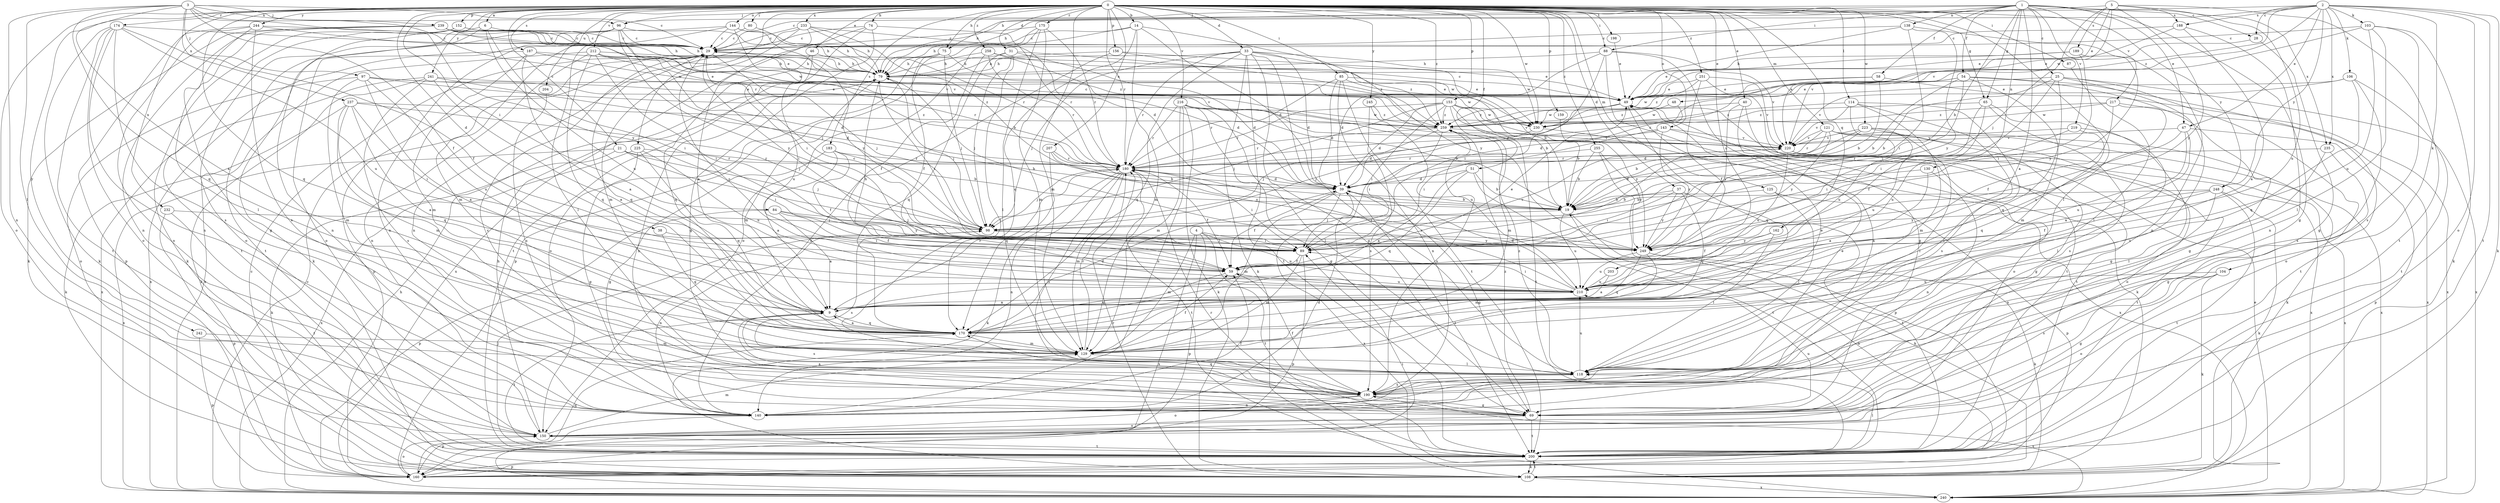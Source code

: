 strict digraph  {
0;
1;
2;
3;
4;
5;
6;
9;
14;
19;
21;
25;
28;
29;
31;
33;
37;
38;
39;
40;
46;
47;
48;
49;
51;
54;
58;
59;
65;
69;
74;
75;
79;
80;
84;
85;
87;
88;
89;
96;
97;
98;
103;
104;
106;
108;
114;
118;
121;
125;
129;
130;
138;
140;
143;
144;
150;
152;
153;
156;
159;
160;
162;
170;
174;
175;
180;
183;
187;
188;
189;
190;
198;
200;
203;
204;
207;
210;
212;
216;
217;
219;
220;
223;
225;
230;
232;
233;
235;
237;
239;
240;
241;
242;
244;
245;
248;
249;
251;
255;
258;
259;
0 -> 6  [label=a];
0 -> 14  [label=b];
0 -> 21  [label=c];
0 -> 31  [label=d];
0 -> 33  [label=d];
0 -> 37  [label=d];
0 -> 38  [label=d];
0 -> 40  [label=e];
0 -> 46  [label=e];
0 -> 51  [label=f];
0 -> 65  [label=g];
0 -> 74  [label=h];
0 -> 75  [label=h];
0 -> 80  [label=i];
0 -> 84  [label=i];
0 -> 85  [label=i];
0 -> 87  [label=i];
0 -> 88  [label=i];
0 -> 96  [label=j];
0 -> 114  [label=l];
0 -> 118  [label=l];
0 -> 121  [label=m];
0 -> 125  [label=m];
0 -> 129  [label=m];
0 -> 143  [label=o];
0 -> 144  [label=o];
0 -> 150  [label=o];
0 -> 152  [label=p];
0 -> 153  [label=p];
0 -> 156  [label=p];
0 -> 159  [label=p];
0 -> 162  [label=q];
0 -> 170  [label=q];
0 -> 174  [label=r];
0 -> 175  [label=r];
0 -> 180  [label=r];
0 -> 183  [label=s];
0 -> 187  [label=s];
0 -> 198  [label=t];
0 -> 203  [label=u];
0 -> 204  [label=u];
0 -> 207  [label=u];
0 -> 212  [label=v];
0 -> 216  [label=v];
0 -> 223  [label=w];
0 -> 225  [label=w];
0 -> 230  [label=w];
0 -> 232  [label=x];
0 -> 233  [label=x];
0 -> 241  [label=y];
0 -> 242  [label=y];
0 -> 244  [label=y];
0 -> 245  [label=y];
0 -> 248  [label=y];
0 -> 251  [label=z];
0 -> 255  [label=z];
0 -> 258  [label=z];
0 -> 259  [label=z];
1 -> 9  [label=a];
1 -> 19  [label=b];
1 -> 25  [label=c];
1 -> 28  [label=c];
1 -> 47  [label=e];
1 -> 54  [label=f];
1 -> 58  [label=f];
1 -> 65  [label=g];
1 -> 69  [label=g];
1 -> 75  [label=h];
1 -> 88  [label=i];
1 -> 96  [label=j];
1 -> 130  [label=n];
1 -> 138  [label=n];
1 -> 217  [label=v];
1 -> 219  [label=v];
1 -> 235  [label=x];
2 -> 28  [label=c];
2 -> 29  [label=c];
2 -> 47  [label=e];
2 -> 79  [label=h];
2 -> 103  [label=k];
2 -> 104  [label=k];
2 -> 106  [label=k];
2 -> 108  [label=k];
2 -> 150  [label=o];
2 -> 188  [label=s];
2 -> 200  [label=t];
2 -> 220  [label=v];
2 -> 235  [label=x];
2 -> 248  [label=y];
2 -> 259  [label=z];
3 -> 9  [label=a];
3 -> 29  [label=c];
3 -> 59  [label=f];
3 -> 96  [label=j];
3 -> 97  [label=j];
3 -> 118  [label=l];
3 -> 140  [label=n];
3 -> 170  [label=q];
3 -> 180  [label=r];
3 -> 237  [label=x];
3 -> 239  [label=x];
3 -> 249  [label=y];
4 -> 89  [label=i];
4 -> 129  [label=m];
4 -> 160  [label=p];
4 -> 200  [label=t];
4 -> 210  [label=u];
4 -> 240  [label=x];
5 -> 48  [label=e];
5 -> 79  [label=h];
5 -> 98  [label=j];
5 -> 188  [label=s];
5 -> 189  [label=s];
5 -> 200  [label=t];
5 -> 210  [label=u];
5 -> 230  [label=w];
5 -> 249  [label=y];
6 -> 29  [label=c];
6 -> 89  [label=i];
6 -> 150  [label=o];
6 -> 200  [label=t];
6 -> 210  [label=u];
9 -> 170  [label=q];
9 -> 180  [label=r];
9 -> 190  [label=s];
9 -> 200  [label=t];
14 -> 29  [label=c];
14 -> 39  [label=d];
14 -> 79  [label=h];
14 -> 129  [label=m];
14 -> 170  [label=q];
14 -> 249  [label=y];
19 -> 98  [label=j];
19 -> 108  [label=k];
19 -> 210  [label=u];
21 -> 89  [label=i];
21 -> 98  [label=j];
21 -> 108  [label=k];
21 -> 180  [label=r];
21 -> 240  [label=x];
25 -> 19  [label=b];
25 -> 49  [label=e];
25 -> 89  [label=i];
25 -> 150  [label=o];
25 -> 170  [label=q];
25 -> 190  [label=s];
25 -> 240  [label=x];
28 -> 49  [label=e];
28 -> 69  [label=g];
29 -> 79  [label=h];
29 -> 89  [label=i];
29 -> 98  [label=j];
29 -> 160  [label=p];
29 -> 170  [label=q];
31 -> 39  [label=d];
31 -> 79  [label=h];
31 -> 98  [label=j];
31 -> 118  [label=l];
31 -> 170  [label=q];
31 -> 259  [label=z];
33 -> 19  [label=b];
33 -> 39  [label=d];
33 -> 69  [label=g];
33 -> 79  [label=h];
33 -> 98  [label=j];
33 -> 108  [label=k];
33 -> 118  [label=l];
33 -> 170  [label=q];
33 -> 180  [label=r];
33 -> 200  [label=t];
33 -> 230  [label=w];
37 -> 19  [label=b];
37 -> 89  [label=i];
37 -> 170  [label=q];
37 -> 200  [label=t];
37 -> 249  [label=y];
38 -> 89  [label=i];
38 -> 170  [label=q];
39 -> 19  [label=b];
39 -> 59  [label=f];
39 -> 69  [label=g];
39 -> 129  [label=m];
39 -> 200  [label=t];
39 -> 240  [label=x];
40 -> 150  [label=o];
40 -> 200  [label=t];
40 -> 249  [label=y];
40 -> 259  [label=z];
46 -> 79  [label=h];
46 -> 170  [label=q];
46 -> 210  [label=u];
47 -> 9  [label=a];
47 -> 160  [label=p];
47 -> 210  [label=u];
47 -> 220  [label=v];
47 -> 249  [label=y];
48 -> 39  [label=d];
48 -> 230  [label=w];
49 -> 29  [label=c];
49 -> 108  [label=k];
49 -> 170  [label=q];
49 -> 180  [label=r];
49 -> 230  [label=w];
49 -> 259  [label=z];
51 -> 9  [label=a];
51 -> 19  [label=b];
51 -> 39  [label=d];
51 -> 170  [label=q];
51 -> 200  [label=t];
54 -> 19  [label=b];
54 -> 49  [label=e];
54 -> 69  [label=g];
54 -> 98  [label=j];
54 -> 129  [label=m];
54 -> 180  [label=r];
54 -> 200  [label=t];
58 -> 19  [label=b];
58 -> 49  [label=e];
58 -> 240  [label=x];
58 -> 259  [label=z];
59 -> 49  [label=e];
59 -> 79  [label=h];
59 -> 170  [label=q];
59 -> 210  [label=u];
65 -> 59  [label=f];
65 -> 69  [label=g];
65 -> 190  [label=s];
65 -> 210  [label=u];
65 -> 259  [label=z];
69 -> 9  [label=a];
69 -> 79  [label=h];
69 -> 150  [label=o];
69 -> 200  [label=t];
69 -> 210  [label=u];
69 -> 259  [label=z];
74 -> 29  [label=c];
74 -> 69  [label=g];
74 -> 180  [label=r];
74 -> 200  [label=t];
74 -> 240  [label=x];
75 -> 59  [label=f];
75 -> 79  [label=h];
75 -> 98  [label=j];
75 -> 150  [label=o];
75 -> 259  [label=z];
79 -> 49  [label=e];
79 -> 89  [label=i];
79 -> 98  [label=j];
79 -> 129  [label=m];
80 -> 29  [label=c];
80 -> 79  [label=h];
84 -> 9  [label=a];
84 -> 59  [label=f];
84 -> 98  [label=j];
84 -> 160  [label=p];
84 -> 249  [label=y];
85 -> 19  [label=b];
85 -> 39  [label=d];
85 -> 49  [label=e];
85 -> 140  [label=n];
85 -> 180  [label=r];
85 -> 200  [label=t];
87 -> 118  [label=l];
88 -> 39  [label=d];
88 -> 69  [label=g];
88 -> 79  [label=h];
88 -> 89  [label=i];
88 -> 140  [label=n];
88 -> 220  [label=v];
89 -> 59  [label=f];
89 -> 129  [label=m];
89 -> 160  [label=p];
89 -> 220  [label=v];
96 -> 29  [label=c];
96 -> 79  [label=h];
96 -> 98  [label=j];
96 -> 108  [label=k];
96 -> 129  [label=m];
96 -> 140  [label=n];
96 -> 249  [label=y];
97 -> 9  [label=a];
97 -> 49  [label=e];
97 -> 129  [label=m];
97 -> 150  [label=o];
97 -> 210  [label=u];
97 -> 230  [label=w];
97 -> 259  [label=z];
98 -> 89  [label=i];
98 -> 140  [label=n];
98 -> 190  [label=s];
98 -> 249  [label=y];
103 -> 29  [label=c];
103 -> 108  [label=k];
103 -> 118  [label=l];
103 -> 190  [label=s];
103 -> 210  [label=u];
103 -> 220  [label=v];
104 -> 69  [label=g];
104 -> 108  [label=k];
104 -> 150  [label=o];
104 -> 190  [label=s];
104 -> 210  [label=u];
106 -> 49  [label=e];
106 -> 170  [label=q];
106 -> 190  [label=s];
106 -> 200  [label=t];
106 -> 220  [label=v];
108 -> 180  [label=r];
108 -> 200  [label=t];
108 -> 240  [label=x];
114 -> 118  [label=l];
114 -> 129  [label=m];
114 -> 190  [label=s];
114 -> 210  [label=u];
114 -> 220  [label=v];
114 -> 259  [label=z];
118 -> 190  [label=s];
118 -> 210  [label=u];
118 -> 259  [label=z];
121 -> 89  [label=i];
121 -> 108  [label=k];
121 -> 118  [label=l];
121 -> 150  [label=o];
121 -> 180  [label=r];
121 -> 220  [label=v];
121 -> 249  [label=y];
125 -> 19  [label=b];
125 -> 118  [label=l];
125 -> 160  [label=p];
129 -> 49  [label=e];
129 -> 59  [label=f];
129 -> 118  [label=l];
129 -> 180  [label=r];
130 -> 9  [label=a];
130 -> 39  [label=d];
130 -> 140  [label=n];
138 -> 29  [label=c];
138 -> 49  [label=e];
138 -> 89  [label=i];
138 -> 140  [label=n];
138 -> 249  [label=y];
140 -> 39  [label=d];
140 -> 59  [label=f];
140 -> 160  [label=p];
143 -> 89  [label=i];
143 -> 98  [label=j];
143 -> 220  [label=v];
143 -> 240  [label=x];
143 -> 249  [label=y];
144 -> 29  [label=c];
144 -> 89  [label=i];
144 -> 118  [label=l];
144 -> 150  [label=o];
144 -> 180  [label=r];
144 -> 249  [label=y];
150 -> 79  [label=h];
150 -> 129  [label=m];
150 -> 200  [label=t];
152 -> 29  [label=c];
152 -> 79  [label=h];
152 -> 108  [label=k];
152 -> 140  [label=n];
152 -> 200  [label=t];
153 -> 39  [label=d];
153 -> 89  [label=i];
153 -> 98  [label=j];
153 -> 129  [label=m];
153 -> 180  [label=r];
153 -> 200  [label=t];
153 -> 220  [label=v];
153 -> 230  [label=w];
153 -> 249  [label=y];
153 -> 259  [label=z];
156 -> 49  [label=e];
156 -> 79  [label=h];
156 -> 140  [label=n];
156 -> 259  [label=z];
159 -> 19  [label=b];
160 -> 19  [label=b];
160 -> 29  [label=c];
160 -> 89  [label=i];
160 -> 150  [label=o];
160 -> 170  [label=q];
162 -> 59  [label=f];
162 -> 118  [label=l];
162 -> 249  [label=y];
170 -> 9  [label=a];
170 -> 39  [label=d];
170 -> 129  [label=m];
174 -> 29  [label=c];
174 -> 59  [label=f];
174 -> 108  [label=k];
174 -> 140  [label=n];
174 -> 150  [label=o];
174 -> 190  [label=s];
174 -> 200  [label=t];
174 -> 210  [label=u];
175 -> 29  [label=c];
175 -> 118  [label=l];
175 -> 129  [label=m];
175 -> 150  [label=o];
175 -> 160  [label=p];
175 -> 180  [label=r];
180 -> 39  [label=d];
180 -> 59  [label=f];
180 -> 89  [label=i];
180 -> 98  [label=j];
180 -> 108  [label=k];
180 -> 129  [label=m];
180 -> 140  [label=n];
180 -> 190  [label=s];
180 -> 200  [label=t];
183 -> 9  [label=a];
183 -> 19  [label=b];
183 -> 59  [label=f];
183 -> 69  [label=g];
183 -> 180  [label=r];
187 -> 9  [label=a];
187 -> 49  [label=e];
187 -> 79  [label=h];
187 -> 129  [label=m];
187 -> 240  [label=x];
188 -> 9  [label=a];
188 -> 29  [label=c];
188 -> 49  [label=e];
188 -> 140  [label=n];
189 -> 49  [label=e];
189 -> 79  [label=h];
189 -> 89  [label=i];
189 -> 249  [label=y];
190 -> 29  [label=c];
190 -> 49  [label=e];
190 -> 59  [label=f];
190 -> 69  [label=g];
190 -> 140  [label=n];
190 -> 150  [label=o];
190 -> 170  [label=q];
198 -> 49  [label=e];
200 -> 98  [label=j];
200 -> 108  [label=k];
200 -> 118  [label=l];
200 -> 160  [label=p];
200 -> 180  [label=r];
203 -> 9  [label=a];
203 -> 210  [label=u];
204 -> 190  [label=s];
207 -> 19  [label=b];
207 -> 170  [label=q];
207 -> 180  [label=r];
207 -> 249  [label=y];
210 -> 9  [label=a];
210 -> 29  [label=c];
210 -> 39  [label=d];
210 -> 89  [label=i];
210 -> 180  [label=r];
212 -> 39  [label=d];
212 -> 79  [label=h];
212 -> 89  [label=i];
212 -> 140  [label=n];
212 -> 170  [label=q];
212 -> 180  [label=r];
212 -> 220  [label=v];
212 -> 240  [label=x];
216 -> 19  [label=b];
216 -> 69  [label=g];
216 -> 108  [label=k];
216 -> 118  [label=l];
216 -> 129  [label=m];
216 -> 140  [label=n];
216 -> 180  [label=r];
216 -> 230  [label=w];
217 -> 59  [label=f];
217 -> 210  [label=u];
217 -> 230  [label=w];
217 -> 240  [label=x];
217 -> 259  [label=z];
219 -> 89  [label=i];
219 -> 118  [label=l];
219 -> 170  [label=q];
219 -> 220  [label=v];
220 -> 180  [label=r];
220 -> 200  [label=t];
220 -> 210  [label=u];
220 -> 240  [label=x];
223 -> 19  [label=b];
223 -> 39  [label=d];
223 -> 69  [label=g];
223 -> 210  [label=u];
223 -> 220  [label=v];
223 -> 240  [label=x];
225 -> 69  [label=g];
225 -> 170  [label=q];
225 -> 180  [label=r];
225 -> 210  [label=u];
225 -> 240  [label=x];
230 -> 98  [label=j];
230 -> 240  [label=x];
232 -> 98  [label=j];
232 -> 160  [label=p];
232 -> 200  [label=t];
233 -> 9  [label=a];
233 -> 19  [label=b];
233 -> 29  [label=c];
233 -> 39  [label=d];
233 -> 79  [label=h];
233 -> 129  [label=m];
233 -> 140  [label=n];
235 -> 69  [label=g];
235 -> 118  [label=l];
235 -> 180  [label=r];
237 -> 9  [label=a];
237 -> 89  [label=i];
237 -> 98  [label=j];
237 -> 108  [label=k];
237 -> 129  [label=m];
237 -> 170  [label=q];
237 -> 259  [label=z];
239 -> 29  [label=c];
239 -> 49  [label=e];
239 -> 79  [label=h];
239 -> 108  [label=k];
239 -> 118  [label=l];
239 -> 140  [label=n];
239 -> 220  [label=v];
239 -> 230  [label=w];
240 -> 29  [label=c];
240 -> 49  [label=e];
240 -> 79  [label=h];
240 -> 190  [label=s];
241 -> 9  [label=a];
241 -> 39  [label=d];
241 -> 49  [label=e];
241 -> 108  [label=k];
241 -> 190  [label=s];
241 -> 240  [label=x];
242 -> 129  [label=m];
242 -> 160  [label=p];
244 -> 29  [label=c];
244 -> 69  [label=g];
244 -> 150  [label=o];
244 -> 160  [label=p];
244 -> 190  [label=s];
244 -> 220  [label=v];
245 -> 190  [label=s];
245 -> 210  [label=u];
245 -> 259  [label=z];
248 -> 19  [label=b];
248 -> 59  [label=f];
248 -> 108  [label=k];
248 -> 140  [label=n];
248 -> 200  [label=t];
248 -> 249  [label=y];
249 -> 29  [label=c];
249 -> 79  [label=h];
249 -> 108  [label=k];
249 -> 129  [label=m];
249 -> 170  [label=q];
249 -> 210  [label=u];
251 -> 49  [label=e];
251 -> 59  [label=f];
251 -> 200  [label=t];
251 -> 220  [label=v];
251 -> 230  [label=w];
255 -> 19  [label=b];
255 -> 160  [label=p];
255 -> 180  [label=r];
255 -> 249  [label=y];
258 -> 39  [label=d];
258 -> 59  [label=f];
258 -> 79  [label=h];
258 -> 180  [label=r];
258 -> 230  [label=w];
259 -> 29  [label=c];
259 -> 39  [label=d];
259 -> 89  [label=i];
259 -> 180  [label=r];
259 -> 190  [label=s];
259 -> 220  [label=v];
}
